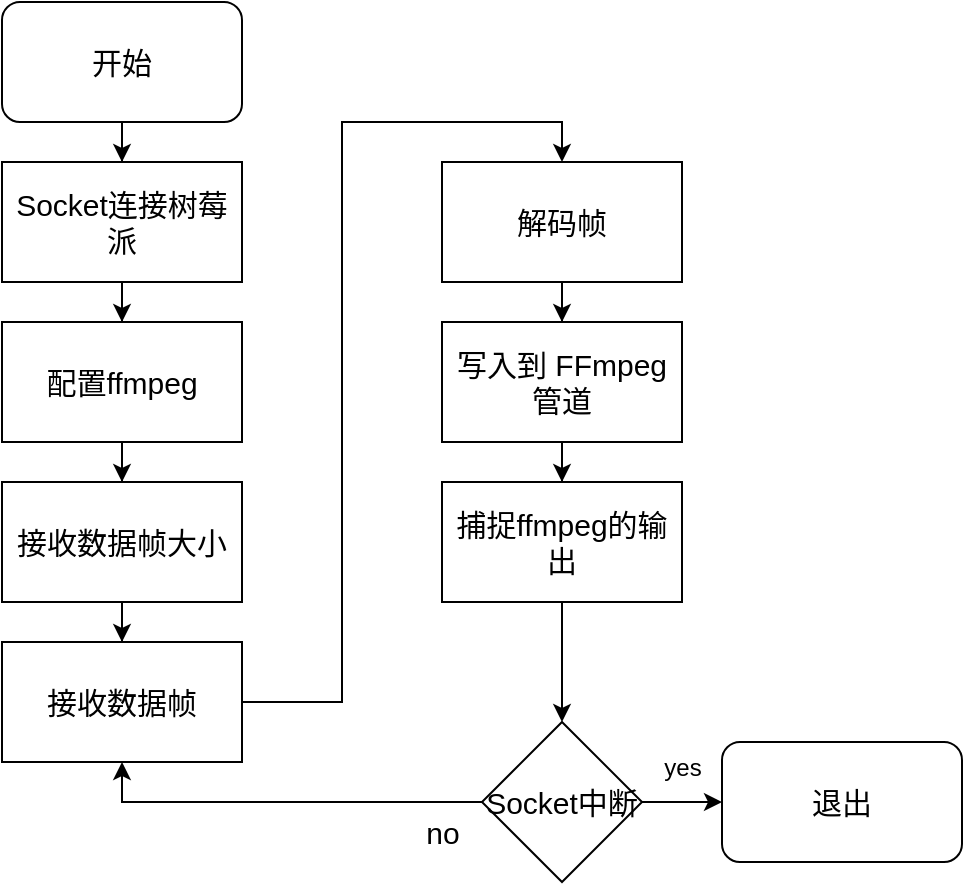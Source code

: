 <mxfile version="27.0.6">
  <diagram name="第 1 页" id="514Md6DXC9hAO1YXlTdL">
    <mxGraphModel dx="973" dy="634" grid="1" gridSize="10" guides="1" tooltips="1" connect="1" arrows="1" fold="1" page="1" pageScale="1" pageWidth="827" pageHeight="1169" math="0" shadow="0">
      <root>
        <mxCell id="0" />
        <mxCell id="1" parent="0" />
        <mxCell id="ZjRWoAaIT7qbtE4063Ie-3" style="edgeStyle=orthogonalEdgeStyle;rounded=0;orthogonalLoop=1;jettySize=auto;html=1;exitX=0.5;exitY=1;exitDx=0;exitDy=0;fontSize=15;" edge="1" parent="1" source="ZjRWoAaIT7qbtE4063Ie-1" target="ZjRWoAaIT7qbtE4063Ie-4">
          <mxGeometry relative="1" as="geometry">
            <mxPoint x="400" y="340" as="targetPoint" />
          </mxGeometry>
        </mxCell>
        <mxCell id="ZjRWoAaIT7qbtE4063Ie-1" value="开始" style="rounded=1;whiteSpace=wrap;html=1;fontSize=15;" vertex="1" parent="1">
          <mxGeometry x="340" y="240" width="120" height="60" as="geometry" />
        </mxCell>
        <mxCell id="ZjRWoAaIT7qbtE4063Ie-5" style="edgeStyle=orthogonalEdgeStyle;rounded=0;orthogonalLoop=1;jettySize=auto;html=1;exitX=0.5;exitY=1;exitDx=0;exitDy=0;fontSize=15;" edge="1" parent="1" source="ZjRWoAaIT7qbtE4063Ie-4" target="ZjRWoAaIT7qbtE4063Ie-6">
          <mxGeometry relative="1" as="geometry">
            <mxPoint x="400" y="420" as="targetPoint" />
          </mxGeometry>
        </mxCell>
        <mxCell id="ZjRWoAaIT7qbtE4063Ie-4" value="Socket连接树莓派" style="rounded=0;whiteSpace=wrap;html=1;fontSize=15;" vertex="1" parent="1">
          <mxGeometry x="340" y="320" width="120" height="60" as="geometry" />
        </mxCell>
        <mxCell id="ZjRWoAaIT7qbtE4063Ie-7" style="edgeStyle=orthogonalEdgeStyle;rounded=0;orthogonalLoop=1;jettySize=auto;html=1;exitX=0.5;exitY=1;exitDx=0;exitDy=0;fontSize=15;" edge="1" parent="1" source="ZjRWoAaIT7qbtE4063Ie-6" target="ZjRWoAaIT7qbtE4063Ie-8">
          <mxGeometry relative="1" as="geometry">
            <mxPoint x="400" y="510" as="targetPoint" />
          </mxGeometry>
        </mxCell>
        <mxCell id="ZjRWoAaIT7qbtE4063Ie-6" value="配置ffmpeg" style="rounded=0;whiteSpace=wrap;html=1;fontSize=15;" vertex="1" parent="1">
          <mxGeometry x="340" y="400" width="120" height="60" as="geometry" />
        </mxCell>
        <mxCell id="ZjRWoAaIT7qbtE4063Ie-9" style="edgeStyle=orthogonalEdgeStyle;rounded=0;orthogonalLoop=1;jettySize=auto;html=1;exitX=0.5;exitY=1;exitDx=0;exitDy=0;fontSize=15;" edge="1" parent="1" source="ZjRWoAaIT7qbtE4063Ie-8" target="ZjRWoAaIT7qbtE4063Ie-10">
          <mxGeometry relative="1" as="geometry">
            <mxPoint x="400" y="580" as="targetPoint" />
          </mxGeometry>
        </mxCell>
        <mxCell id="ZjRWoAaIT7qbtE4063Ie-8" value="接收数据帧大小" style="rounded=0;whiteSpace=wrap;html=1;fontSize=15;" vertex="1" parent="1">
          <mxGeometry x="340" y="480" width="120" height="60" as="geometry" />
        </mxCell>
        <mxCell id="ZjRWoAaIT7qbtE4063Ie-11" style="edgeStyle=orthogonalEdgeStyle;rounded=0;orthogonalLoop=1;jettySize=auto;html=1;exitX=1;exitY=0.5;exitDx=0;exitDy=0;entryX=0.5;entryY=0;entryDx=0;entryDy=0;fontSize=15;" edge="1" parent="1" source="ZjRWoAaIT7qbtE4063Ie-10" target="ZjRWoAaIT7qbtE4063Ie-12">
          <mxGeometry relative="1" as="geometry">
            <mxPoint x="530" y="320" as="targetPoint" />
          </mxGeometry>
        </mxCell>
        <mxCell id="ZjRWoAaIT7qbtE4063Ie-10" value="接收数据帧" style="rounded=0;whiteSpace=wrap;html=1;fontSize=15;" vertex="1" parent="1">
          <mxGeometry x="340" y="560" width="120" height="60" as="geometry" />
        </mxCell>
        <mxCell id="ZjRWoAaIT7qbtE4063Ie-13" style="edgeStyle=orthogonalEdgeStyle;rounded=0;orthogonalLoop=1;jettySize=auto;html=1;exitX=0.5;exitY=1;exitDx=0;exitDy=0;fontSize=15;" edge="1" parent="1" source="ZjRWoAaIT7qbtE4063Ie-12" target="ZjRWoAaIT7qbtE4063Ie-14">
          <mxGeometry relative="1" as="geometry">
            <mxPoint x="640" y="480" as="targetPoint" />
          </mxGeometry>
        </mxCell>
        <mxCell id="ZjRWoAaIT7qbtE4063Ie-12" value="解码帧" style="rounded=0;whiteSpace=wrap;html=1;fontSize=15;" vertex="1" parent="1">
          <mxGeometry x="560" y="320" width="120" height="60" as="geometry" />
        </mxCell>
        <mxCell id="ZjRWoAaIT7qbtE4063Ie-15" style="edgeStyle=orthogonalEdgeStyle;rounded=0;orthogonalLoop=1;jettySize=auto;html=1;exitX=0.5;exitY=1;exitDx=0;exitDy=0;fontSize=15;" edge="1" parent="1" source="ZjRWoAaIT7qbtE4063Ie-14" target="ZjRWoAaIT7qbtE4063Ie-16">
          <mxGeometry relative="1" as="geometry">
            <mxPoint x="620" y="490" as="targetPoint" />
          </mxGeometry>
        </mxCell>
        <mxCell id="ZjRWoAaIT7qbtE4063Ie-14" value="写入到 FFmpeg 管道" style="rounded=0;whiteSpace=wrap;html=1;fontSize=15;" vertex="1" parent="1">
          <mxGeometry x="560" y="400" width="120" height="60" as="geometry" />
        </mxCell>
        <mxCell id="ZjRWoAaIT7qbtE4063Ie-19" style="edgeStyle=orthogonalEdgeStyle;rounded=0;orthogonalLoop=1;jettySize=auto;html=1;exitX=0.5;exitY=1;exitDx=0;exitDy=0;entryX=0.5;entryY=0;entryDx=0;entryDy=0;fontSize=15;" edge="1" parent="1" source="ZjRWoAaIT7qbtE4063Ie-16" target="ZjRWoAaIT7qbtE4063Ie-18">
          <mxGeometry relative="1" as="geometry" />
        </mxCell>
        <mxCell id="ZjRWoAaIT7qbtE4063Ie-16" value="捕捉ffmpeg的输出" style="rounded=0;whiteSpace=wrap;html=1;fontSize=15;" vertex="1" parent="1">
          <mxGeometry x="560" y="480" width="120" height="60" as="geometry" />
        </mxCell>
        <mxCell id="ZjRWoAaIT7qbtE4063Ie-20" style="edgeStyle=orthogonalEdgeStyle;rounded=0;orthogonalLoop=1;jettySize=auto;html=1;exitX=0;exitY=0.5;exitDx=0;exitDy=0;entryX=0.5;entryY=1;entryDx=0;entryDy=0;fontSize=15;" edge="1" parent="1" source="ZjRWoAaIT7qbtE4063Ie-18" target="ZjRWoAaIT7qbtE4063Ie-10">
          <mxGeometry relative="1" as="geometry" />
        </mxCell>
        <mxCell id="ZjRWoAaIT7qbtE4063Ie-22" style="edgeStyle=orthogonalEdgeStyle;rounded=0;orthogonalLoop=1;jettySize=auto;html=1;exitX=1;exitY=0.5;exitDx=0;exitDy=0;entryX=0;entryY=0.5;entryDx=0;entryDy=0;fontSize=15;" edge="1" parent="1" source="ZjRWoAaIT7qbtE4063Ie-18" target="ZjRWoAaIT7qbtE4063Ie-24">
          <mxGeometry relative="1" as="geometry">
            <mxPoint x="710" y="670" as="targetPoint" />
          </mxGeometry>
        </mxCell>
        <mxCell id="ZjRWoAaIT7qbtE4063Ie-18" value="Socket中断" style="rhombus;whiteSpace=wrap;html=1;fontSize=15;" vertex="1" parent="1">
          <mxGeometry x="580" y="600" width="80" height="80" as="geometry" />
        </mxCell>
        <mxCell id="ZjRWoAaIT7qbtE4063Ie-21" value="no" style="text;html=1;align=center;verticalAlign=middle;resizable=0;points=[];autosize=1;strokeColor=none;fillColor=none;fontSize=15;" vertex="1" parent="1">
          <mxGeometry x="540" y="640" width="40" height="30" as="geometry" />
        </mxCell>
        <mxCell id="ZjRWoAaIT7qbtE4063Ie-24" value="退出" style="rounded=1;whiteSpace=wrap;html=1;fontSize=15;" vertex="1" parent="1">
          <mxGeometry x="700" y="610" width="120" height="60" as="geometry" />
        </mxCell>
        <mxCell id="ZjRWoAaIT7qbtE4063Ie-25" value="yes" style="text;html=1;align=center;verticalAlign=middle;resizable=0;points=[];autosize=1;strokeColor=none;fillColor=none;" vertex="1" parent="1">
          <mxGeometry x="660" y="608" width="40" height="30" as="geometry" />
        </mxCell>
      </root>
    </mxGraphModel>
  </diagram>
</mxfile>
